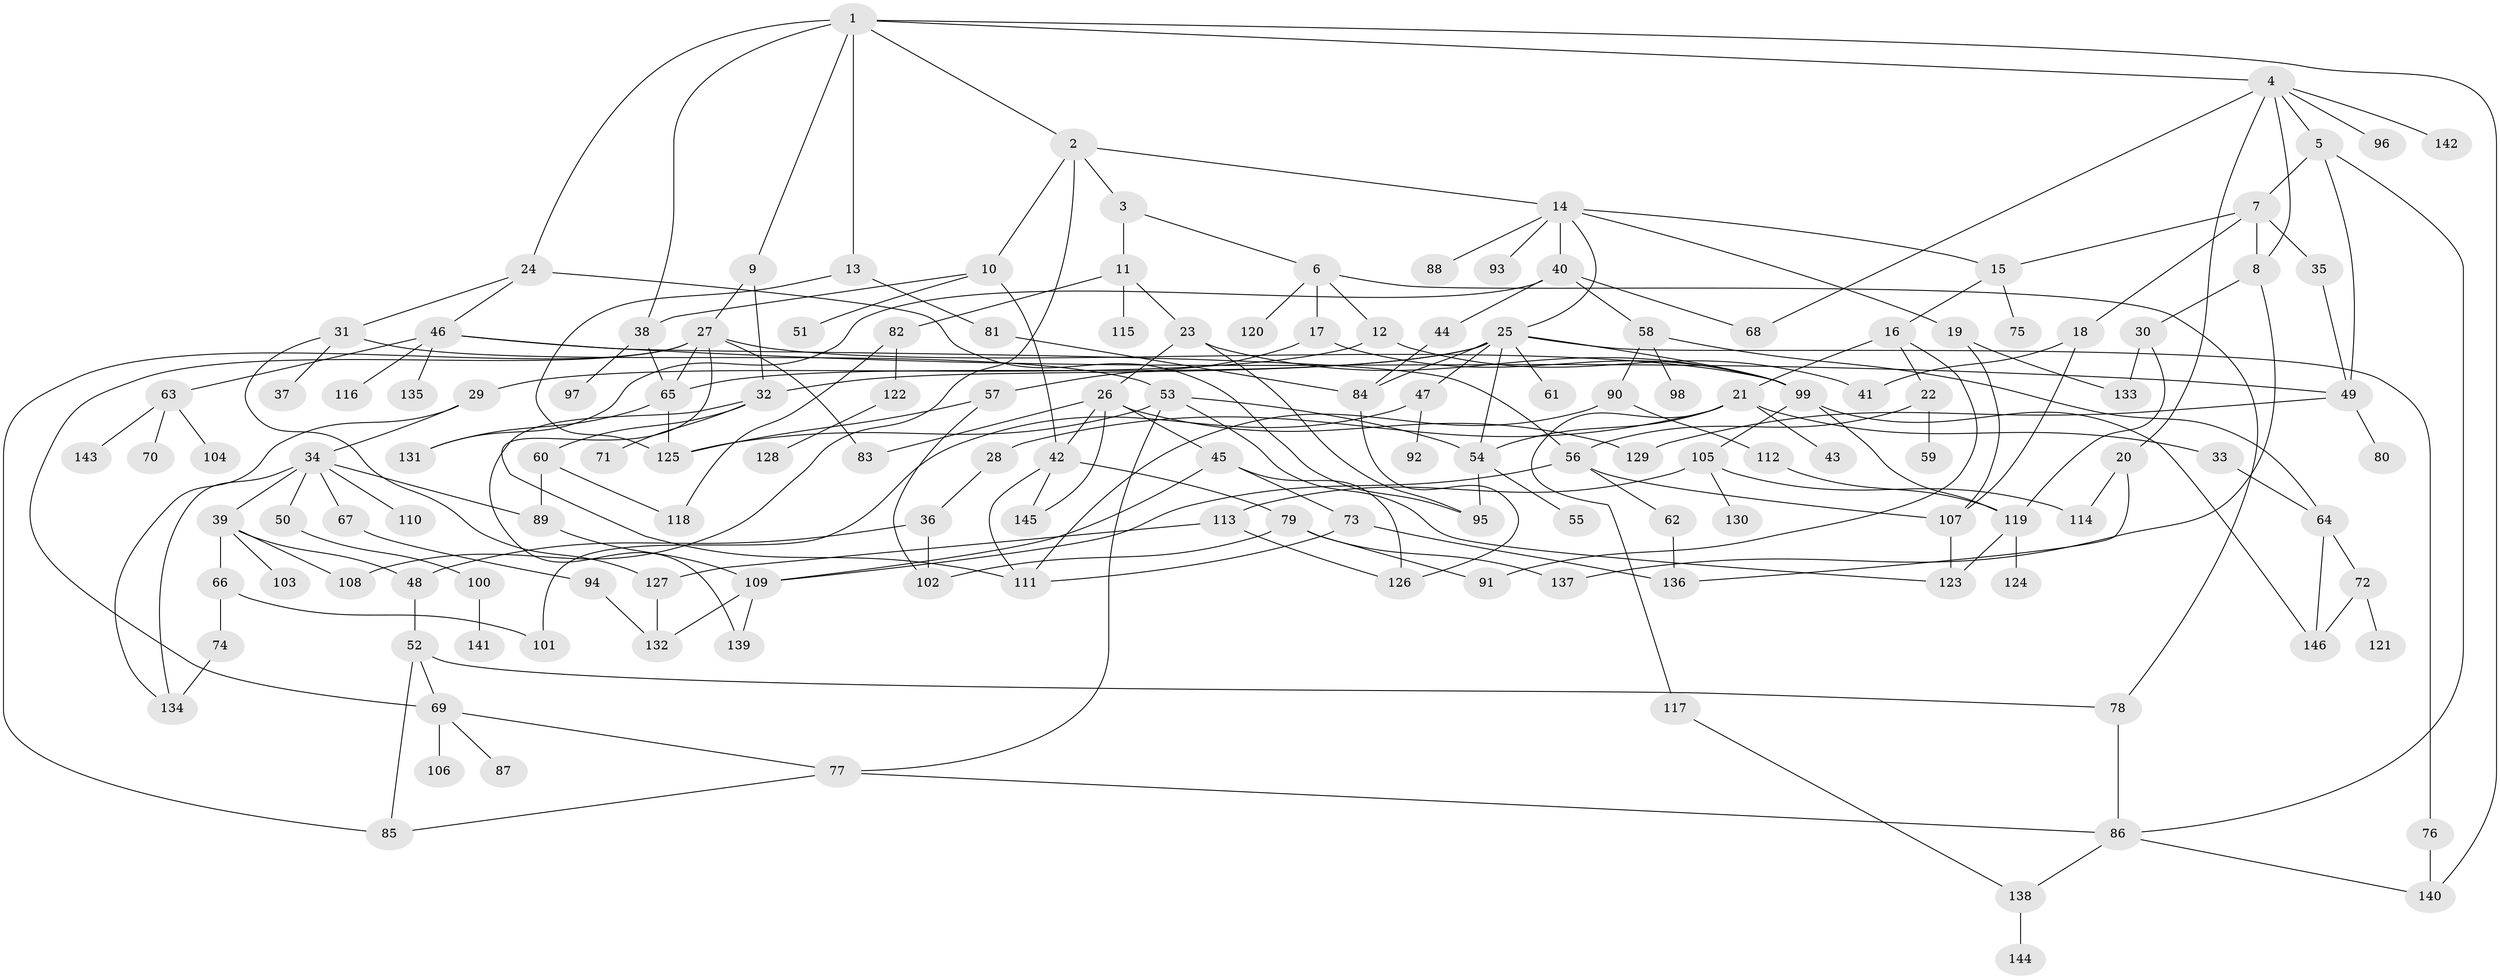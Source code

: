 // coarse degree distribution, {2: 0.1506849315068493, 1: 0.410958904109589, 5: 0.0547945205479452, 3: 0.136986301369863, 4: 0.0958904109589041, 8: 0.0136986301369863, 9: 0.0410958904109589, 10: 0.0136986301369863, 12: 0.0273972602739726, 7: 0.0273972602739726, 6: 0.0136986301369863, 15: 0.0136986301369863}
// Generated by graph-tools (version 1.1) at 2025/44/03/04/25 21:44:36]
// undirected, 146 vertices, 218 edges
graph export_dot {
graph [start="1"]
  node [color=gray90,style=filled];
  1;
  2;
  3;
  4;
  5;
  6;
  7;
  8;
  9;
  10;
  11;
  12;
  13;
  14;
  15;
  16;
  17;
  18;
  19;
  20;
  21;
  22;
  23;
  24;
  25;
  26;
  27;
  28;
  29;
  30;
  31;
  32;
  33;
  34;
  35;
  36;
  37;
  38;
  39;
  40;
  41;
  42;
  43;
  44;
  45;
  46;
  47;
  48;
  49;
  50;
  51;
  52;
  53;
  54;
  55;
  56;
  57;
  58;
  59;
  60;
  61;
  62;
  63;
  64;
  65;
  66;
  67;
  68;
  69;
  70;
  71;
  72;
  73;
  74;
  75;
  76;
  77;
  78;
  79;
  80;
  81;
  82;
  83;
  84;
  85;
  86;
  87;
  88;
  89;
  90;
  91;
  92;
  93;
  94;
  95;
  96;
  97;
  98;
  99;
  100;
  101;
  102;
  103;
  104;
  105;
  106;
  107;
  108;
  109;
  110;
  111;
  112;
  113;
  114;
  115;
  116;
  117;
  118;
  119;
  120;
  121;
  122;
  123;
  124;
  125;
  126;
  127;
  128;
  129;
  130;
  131;
  132;
  133;
  134;
  135;
  136;
  137;
  138;
  139;
  140;
  141;
  142;
  143;
  144;
  145;
  146;
  1 -- 2;
  1 -- 4;
  1 -- 9;
  1 -- 13;
  1 -- 24;
  1 -- 140;
  1 -- 38;
  2 -- 3;
  2 -- 10;
  2 -- 14;
  2 -- 108;
  3 -- 6;
  3 -- 11;
  4 -- 5;
  4 -- 8;
  4 -- 20;
  4 -- 68;
  4 -- 96;
  4 -- 142;
  5 -- 7;
  5 -- 86;
  5 -- 49;
  6 -- 12;
  6 -- 17;
  6 -- 120;
  6 -- 78;
  7 -- 18;
  7 -- 35;
  7 -- 8;
  7 -- 15;
  8 -- 30;
  8 -- 137;
  9 -- 27;
  9 -- 32;
  10 -- 38;
  10 -- 42;
  10 -- 51;
  11 -- 23;
  11 -- 82;
  11 -- 115;
  12 -- 29;
  12 -- 41;
  13 -- 81;
  13 -- 125;
  14 -- 15;
  14 -- 19;
  14 -- 25;
  14 -- 40;
  14 -- 88;
  14 -- 93;
  15 -- 16;
  15 -- 75;
  16 -- 21;
  16 -- 22;
  16 -- 91;
  17 -- 57;
  17 -- 99;
  18 -- 41;
  18 -- 107;
  19 -- 133;
  19 -- 107;
  20 -- 114;
  20 -- 136;
  21 -- 28;
  21 -- 33;
  21 -- 43;
  21 -- 117;
  21 -- 54;
  22 -- 59;
  22 -- 56;
  23 -- 26;
  23 -- 95;
  23 -- 99;
  24 -- 31;
  24 -- 46;
  24 -- 95;
  25 -- 32;
  25 -- 47;
  25 -- 61;
  25 -- 76;
  25 -- 84;
  25 -- 54;
  25 -- 65;
  25 -- 99;
  26 -- 45;
  26 -- 83;
  26 -- 145;
  26 -- 129;
  26 -- 42;
  27 -- 69;
  27 -- 99;
  27 -- 111;
  27 -- 65;
  27 -- 83;
  27 -- 85;
  28 -- 36;
  29 -- 34;
  29 -- 134;
  30 -- 133;
  30 -- 119;
  31 -- 37;
  31 -- 53;
  31 -- 127;
  32 -- 60;
  32 -- 71;
  32 -- 139;
  33 -- 64;
  34 -- 39;
  34 -- 50;
  34 -- 67;
  34 -- 89;
  34 -- 110;
  34 -- 134;
  35 -- 49;
  36 -- 48;
  36 -- 102;
  38 -- 65;
  38 -- 97;
  39 -- 48;
  39 -- 66;
  39 -- 103;
  39 -- 108;
  40 -- 44;
  40 -- 58;
  40 -- 131;
  40 -- 68;
  42 -- 79;
  42 -- 145;
  42 -- 111;
  44 -- 84;
  45 -- 73;
  45 -- 126;
  45 -- 109;
  46 -- 49;
  46 -- 56;
  46 -- 63;
  46 -- 116;
  46 -- 135;
  47 -- 92;
  47 -- 101;
  48 -- 52;
  49 -- 80;
  49 -- 129;
  50 -- 100;
  52 -- 78;
  52 -- 69;
  52 -- 85;
  53 -- 54;
  53 -- 123;
  53 -- 125;
  53 -- 77;
  54 -- 55;
  54 -- 95;
  56 -- 62;
  56 -- 109;
  56 -- 107;
  57 -- 125;
  57 -- 102;
  58 -- 90;
  58 -- 98;
  58 -- 64;
  60 -- 118;
  60 -- 89;
  62 -- 136;
  63 -- 70;
  63 -- 104;
  63 -- 143;
  64 -- 72;
  64 -- 146;
  65 -- 125;
  65 -- 131;
  66 -- 74;
  66 -- 101;
  67 -- 94;
  69 -- 77;
  69 -- 87;
  69 -- 106;
  72 -- 121;
  72 -- 146;
  73 -- 111;
  73 -- 136;
  74 -- 134;
  76 -- 140;
  77 -- 85;
  77 -- 86;
  78 -- 86;
  79 -- 91;
  79 -- 102;
  79 -- 137;
  81 -- 84;
  82 -- 122;
  82 -- 118;
  84 -- 126;
  86 -- 138;
  86 -- 140;
  89 -- 109;
  90 -- 111;
  90 -- 112;
  94 -- 132;
  99 -- 105;
  99 -- 146;
  99 -- 119;
  100 -- 141;
  105 -- 113;
  105 -- 130;
  105 -- 114;
  107 -- 123;
  109 -- 132;
  109 -- 139;
  112 -- 119;
  113 -- 126;
  113 -- 127;
  117 -- 138;
  119 -- 124;
  119 -- 123;
  122 -- 128;
  127 -- 132;
  138 -- 144;
}
